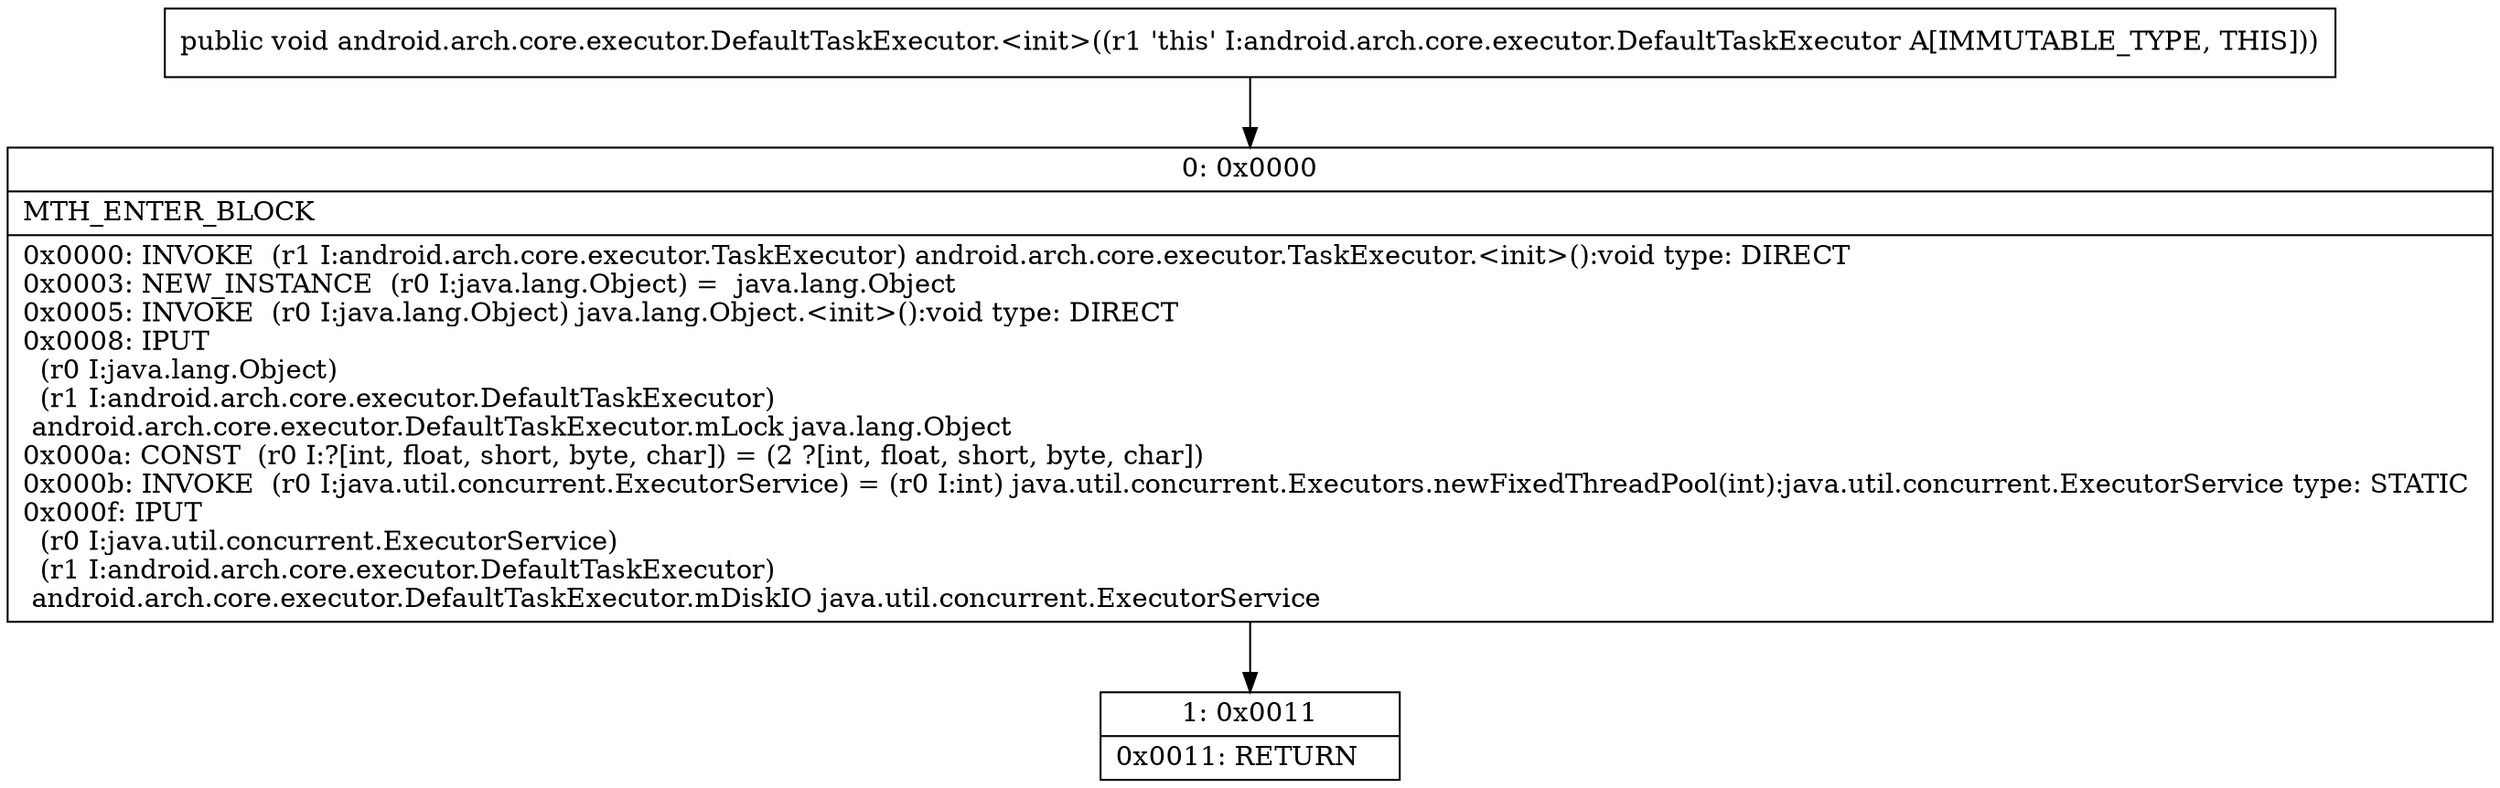 digraph "CFG forandroid.arch.core.executor.DefaultTaskExecutor.\<init\>()V" {
Node_0 [shape=record,label="{0\:\ 0x0000|MTH_ENTER_BLOCK\l|0x0000: INVOKE  (r1 I:android.arch.core.executor.TaskExecutor) android.arch.core.executor.TaskExecutor.\<init\>():void type: DIRECT \l0x0003: NEW_INSTANCE  (r0 I:java.lang.Object) =  java.lang.Object \l0x0005: INVOKE  (r0 I:java.lang.Object) java.lang.Object.\<init\>():void type: DIRECT \l0x0008: IPUT  \l  (r0 I:java.lang.Object)\l  (r1 I:android.arch.core.executor.DefaultTaskExecutor)\l android.arch.core.executor.DefaultTaskExecutor.mLock java.lang.Object \l0x000a: CONST  (r0 I:?[int, float, short, byte, char]) = (2 ?[int, float, short, byte, char]) \l0x000b: INVOKE  (r0 I:java.util.concurrent.ExecutorService) = (r0 I:int) java.util.concurrent.Executors.newFixedThreadPool(int):java.util.concurrent.ExecutorService type: STATIC \l0x000f: IPUT  \l  (r0 I:java.util.concurrent.ExecutorService)\l  (r1 I:android.arch.core.executor.DefaultTaskExecutor)\l android.arch.core.executor.DefaultTaskExecutor.mDiskIO java.util.concurrent.ExecutorService \l}"];
Node_1 [shape=record,label="{1\:\ 0x0011|0x0011: RETURN   \l}"];
MethodNode[shape=record,label="{public void android.arch.core.executor.DefaultTaskExecutor.\<init\>((r1 'this' I:android.arch.core.executor.DefaultTaskExecutor A[IMMUTABLE_TYPE, THIS])) }"];
MethodNode -> Node_0;
Node_0 -> Node_1;
}

